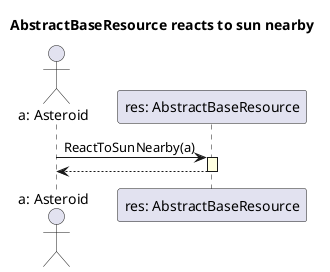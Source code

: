 @startuml Uranium explodes
skinparam SequenceLifeLineBackgroundColor LightYellow

title AbstractBaseResource reacts to sun nearby

actor "a: Asteroid" as a
participant "res: AbstractBaseResource" as res

a -> res ++: ReactToSunNearby(a)
res --> a --

@enduml